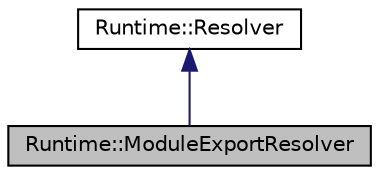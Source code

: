 digraph "Runtime::ModuleExportResolver"
{
  edge [fontname="Helvetica",fontsize="10",labelfontname="Helvetica",labelfontsize="10"];
  node [fontname="Helvetica",fontsize="10",shape=record];
  Node0 [label="Runtime::ModuleExportResolver",height=0.2,width=0.4,color="black", fillcolor="grey75", style="filled", fontcolor="black"];
  Node1 -> Node0 [dir="back",color="midnightblue",fontsize="10",style="solid",fontname="Helvetica"];
  Node1 [label="Runtime::Resolver",height=0.2,width=0.4,color="black", fillcolor="white", style="filled",URL="$struct_runtime_1_1_resolver.html"];
}
